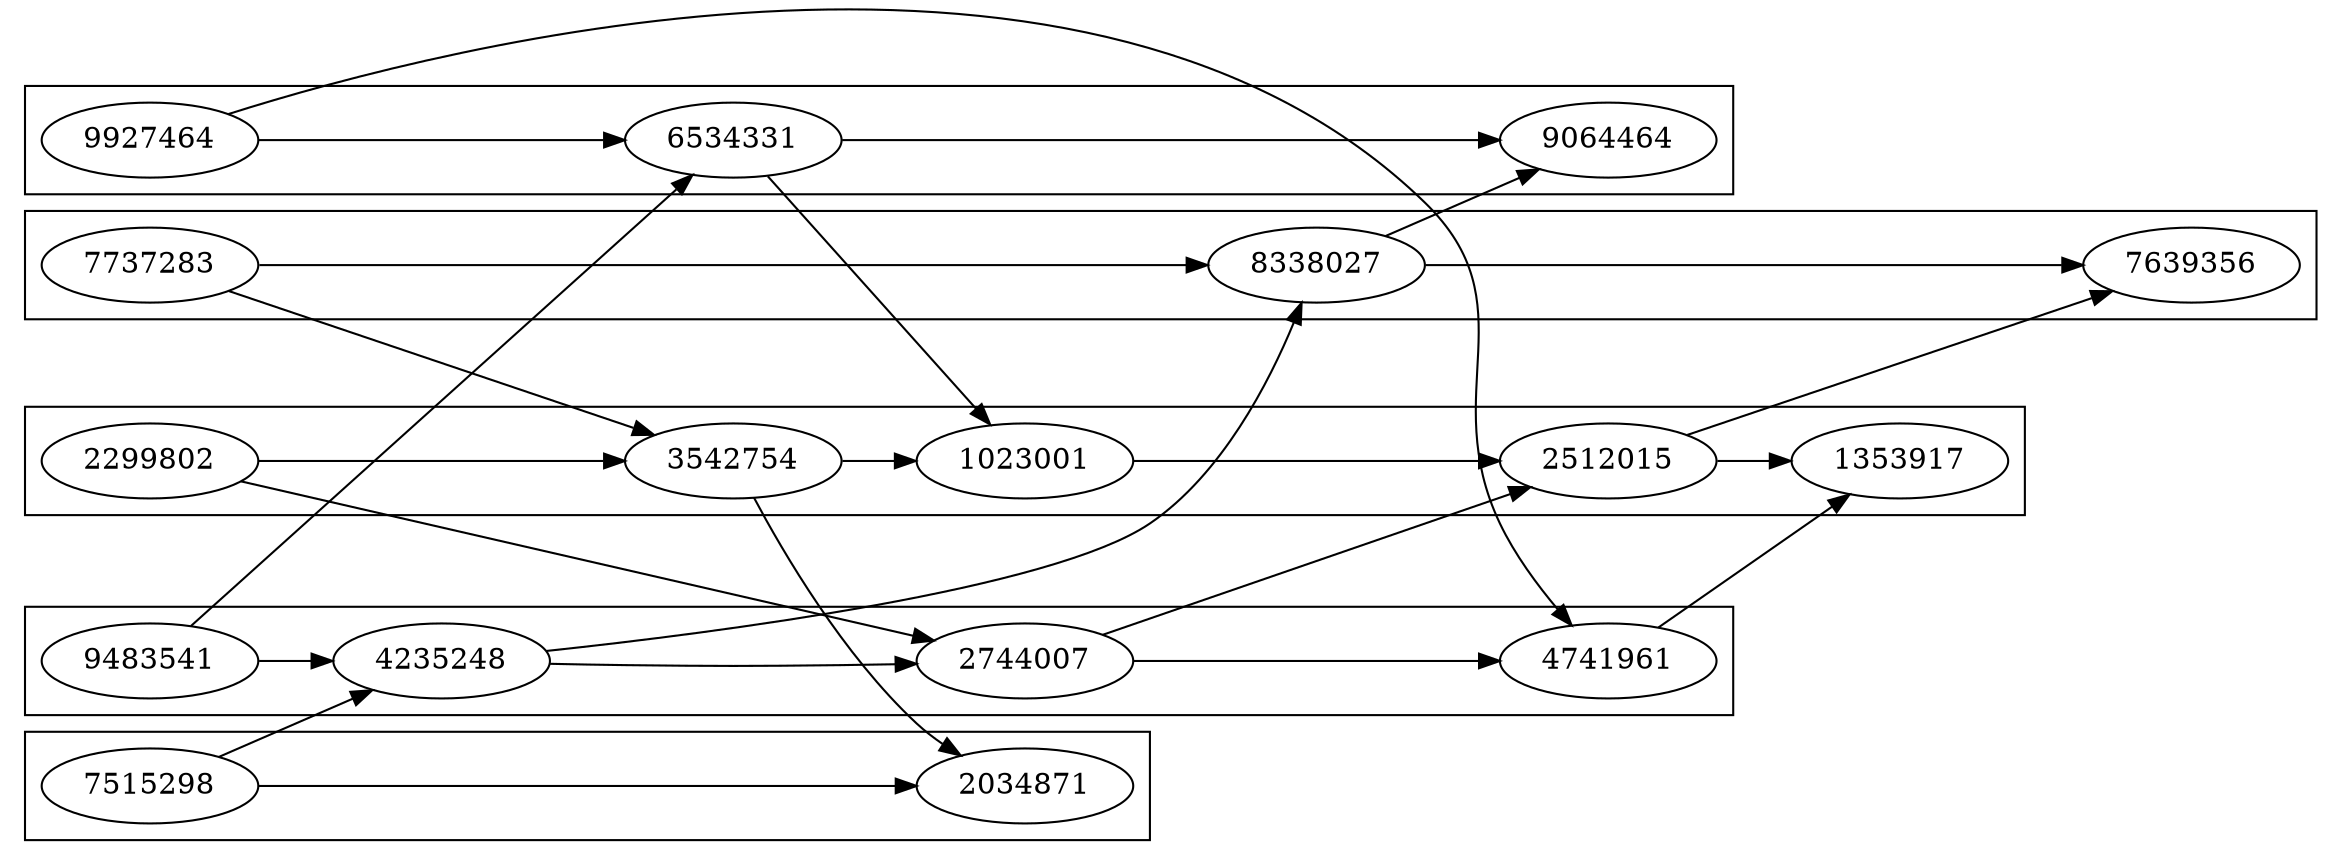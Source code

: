 digraph G { 
	rankdir=LR 
	newrank=true 
 	subgraph cluster0{ 
 		9483541 -> 4235248 [minlen=1] 4235248 -> 2744007 [minlen=2] 2744007 -> 4741961 [minlen=2] 
	}
	subgraph cluster1{ 
 		7737283 -> 8338027 [minlen=4] 8338027 -> 7639356 [minlen=3] 
	}
	subgraph cluster2{ 
 		7515298 -> 2034871 [minlen=3] 
	}
	subgraph cluster3{ 
 		9927464 -> 6534331 [minlen=2] 6534331 -> 9064464 [minlen=3] 
	}
	subgraph cluster4{ 
 		2299802 -> 3542754 [minlen=2] 3542754 -> 1023001 [minlen=1] 1023001 -> 2512015 [minlen=2] 2512015 -> 1353917 [minlen=1] 
	}
	{rank=same; 9483541,7737283,7515298,9927464,2299802}
	7515298 -> 4235248 2299802 -> 2744007 9927464 -> 4741961 
	4235248 -> 8338027 2512015 -> 7639356 
	3542754 -> 2034871 
	9483541 -> 6534331 8338027 -> 9064464 
	7737283 -> 3542754 6534331 -> 1023001 2744007 -> 2512015 4741961 -> 1353917 
}